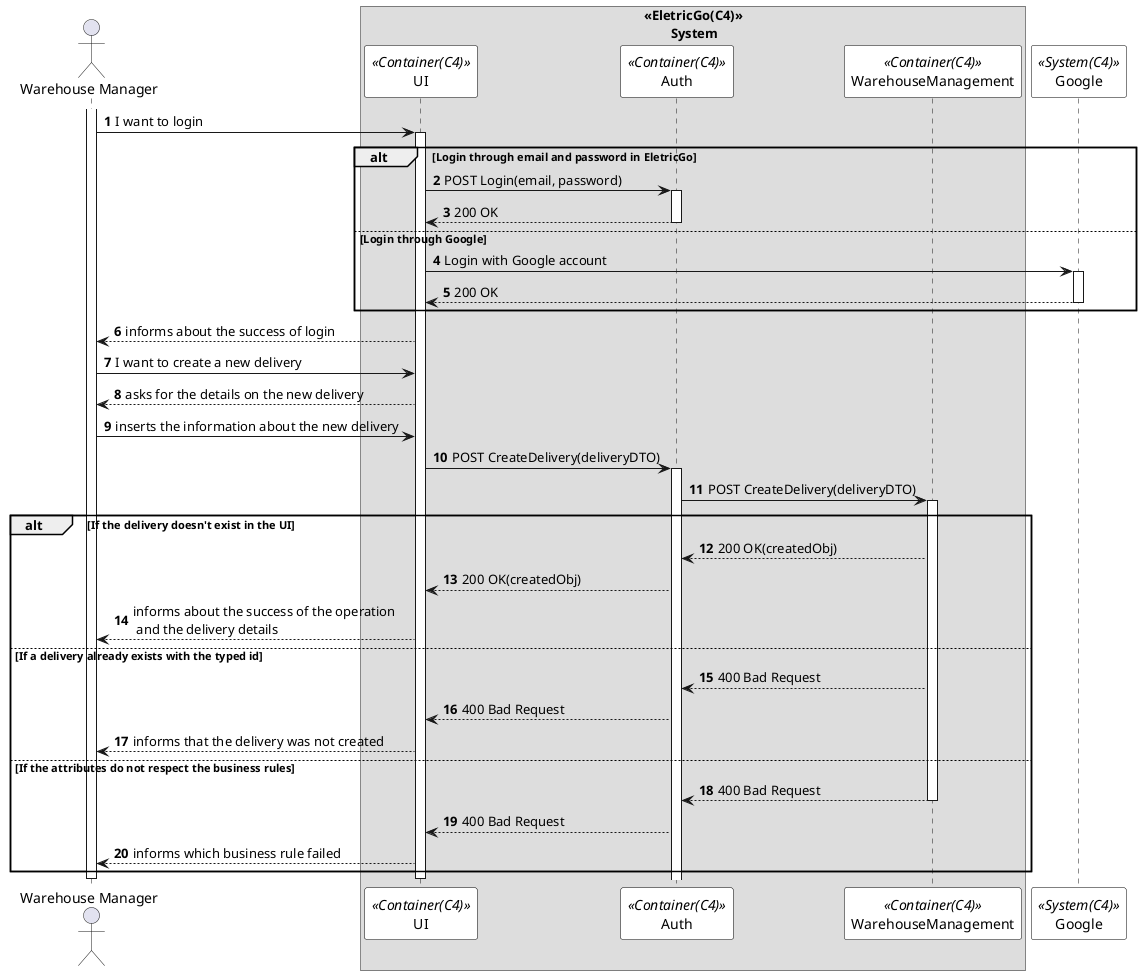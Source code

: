@startuml createDeliverySD
autonumber

skinparam sequence {
    ParticipantBorderColor black
    ParticipantBackgroundColor white
}

actor "Warehouse Manager" as admin


box "<<EletricGo(C4)>>\n\tSystem"
participant UI as UI <<Container(C4)>>
participant Auth as AUTH <<Container(C4)>>
participant WarehouseManagement as  WM <<Container(C4)>>
end box

participant Google as Google <<System(C4)>>


activate admin
admin->UI: I want to login
activate UI

alt Login through email and password in EletricGo

UI -> AUTH: POST Login(email, password)
activate AUTH

AUTH --> UI: 200 OK
deactivate AUTH

else Login through Google

UI -> Google: Login with Google account
activate Google
Google --> UI: 200 OK
deactivate Google

end



UI --> admin: informs about the success of login



admin -> UI: I want to create a new delivery


UI --> admin: asks for the details on the new delivery


admin -> UI: inserts the information about the new delivery

UI -> AUTH: POST CreateDelivery(deliveryDTO)
activate AUTH
AUTH -> WM: POST CreateDelivery(deliveryDTO)
activate WM

alt If the delivery doesn't exist in the UI  
WM --> AUTH: 200 OK(createdObj)
AUTH --> UI: 200 OK(createdObj)


UI --> admin: informs about the success of the operation \n and the delivery details


else If a delivery already exists with the typed id


WM --> AUTH: 400 Bad Request
AUTH --> UI: 400 Bad Request


UI --> admin: informs that the delivery was not created

else If the attributes do not respect the business rules


WM --> AUTH: 400 Bad Request
deactivate WM
AUTH --> UI: 400 Bad Request


UI --> admin: informs which business rule failed

end

deactivate UI
deactivate admin

@enduml